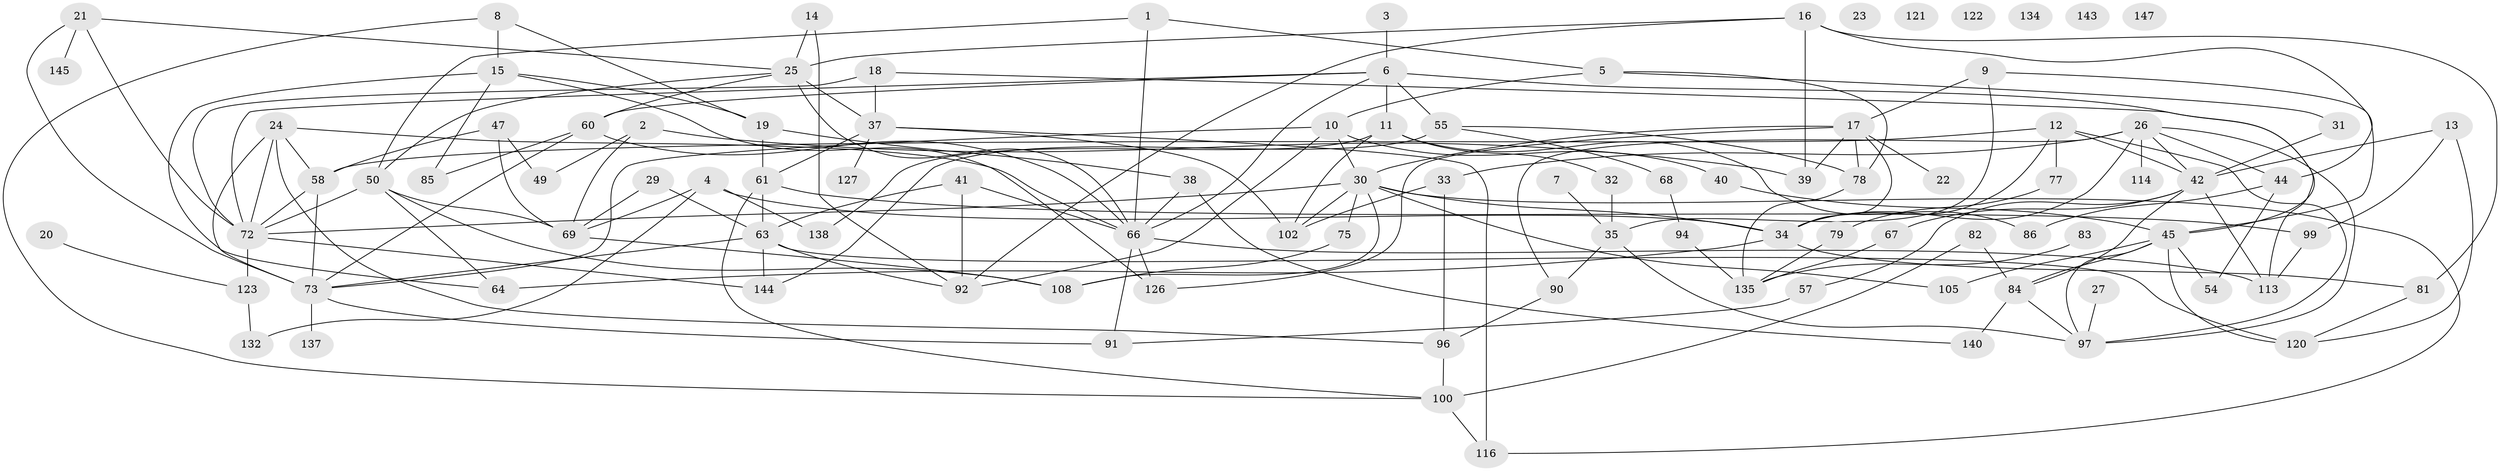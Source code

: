 // original degree distribution, {3: 0.22448979591836735, 1: 0.09523809523809523, 2: 0.2653061224489796, 4: 0.19727891156462585, 7: 0.02040816326530612, 5: 0.10884353741496598, 0: 0.04081632653061224, 6: 0.04081632653061224, 8: 0.006802721088435374}
// Generated by graph-tools (version 1.1) at 2025/41/03/06/25 10:41:20]
// undirected, 99 vertices, 174 edges
graph export_dot {
graph [start="1"]
  node [color=gray90,style=filled];
  1;
  2 [super="+76"];
  3;
  4 [super="+28"];
  5;
  6 [super="+46"];
  7;
  8;
  9;
  10 [super="+51"];
  11 [super="+119"];
  12 [super="+80"];
  13 [super="+43"];
  14 [super="+110"];
  15 [super="+36"];
  16 [super="+111"];
  17 [super="+87"];
  18 [super="+98"];
  19;
  20;
  21 [super="+109"];
  22;
  23;
  24 [super="+48"];
  25 [super="+53"];
  26 [super="+139"];
  27;
  29;
  30 [super="+101"];
  31;
  32;
  33 [super="+59"];
  34 [super="+112"];
  35 [super="+146"];
  37 [super="+56"];
  38 [super="+128"];
  39 [super="+103"];
  40 [super="+93"];
  41;
  42 [super="+62"];
  44 [super="+117"];
  45 [super="+70"];
  47 [super="+88"];
  49 [super="+65"];
  50 [super="+52"];
  54;
  55 [super="+131"];
  57;
  58 [super="+115"];
  60 [super="+130"];
  61 [super="+71"];
  63 [super="+74"];
  64;
  66 [super="+133"];
  67;
  68;
  69;
  72 [super="+95"];
  73 [super="+125"];
  75;
  77;
  78 [super="+141"];
  79;
  81;
  82;
  83;
  84 [super="+89"];
  85 [super="+106"];
  86;
  90 [super="+107"];
  91;
  92 [super="+129"];
  94;
  96;
  97 [super="+118"];
  99;
  100 [super="+124"];
  102 [super="+104"];
  105;
  108;
  113;
  114;
  116;
  120 [super="+136"];
  121;
  122;
  123;
  126;
  127;
  132;
  134;
  135 [super="+142"];
  137;
  138;
  140;
  143;
  144;
  145;
  147;
  1 -- 5;
  1 -- 50;
  1 -- 66;
  2 -- 49;
  2 -- 69;
  2 -- 39;
  3 -- 6;
  4 -- 138;
  4 -- 132;
  4 -- 34;
  4 -- 69;
  5 -- 31;
  5 -- 10;
  5 -- 78;
  6 -- 11;
  6 -- 55 [weight=2];
  6 -- 66;
  6 -- 60;
  6 -- 45;
  6 -- 72;
  7 -- 35;
  8 -- 19;
  8 -- 100;
  8 -- 15;
  9 -- 17;
  9 -- 35;
  9 -- 45;
  10 -- 40;
  10 -- 73;
  10 -- 30;
  10 -- 92;
  11 -- 102;
  11 -- 32;
  11 -- 138;
  11 -- 86;
  12 -- 42;
  12 -- 58;
  12 -- 97;
  12 -- 34;
  12 -- 77;
  13 -- 42;
  13 -- 120;
  13 -- 99;
  14 -- 92;
  14 -- 25;
  15 -- 19;
  15 -- 64;
  15 -- 126;
  15 -- 85;
  16 -- 39;
  16 -- 81;
  16 -- 44;
  16 -- 25;
  16 -- 92;
  17 -- 22;
  17 -- 34 [weight=2];
  17 -- 39;
  17 -- 126;
  17 -- 78;
  17 -- 30;
  18 -- 113;
  18 -- 37;
  18 -- 72;
  19 -- 61;
  19 -- 38;
  20 -- 123;
  21 -- 25;
  21 -- 73;
  21 -- 145;
  21 -- 72;
  24 -- 73;
  24 -- 96;
  24 -- 66;
  24 -- 58;
  24 -- 72;
  25 -- 60;
  25 -- 50;
  25 -- 66;
  25 -- 37;
  26 -- 34;
  26 -- 44;
  26 -- 114;
  26 -- 42;
  26 -- 33;
  26 -- 90;
  26 -- 97;
  27 -- 97;
  29 -- 69;
  29 -- 63;
  30 -- 105;
  30 -- 108;
  30 -- 116;
  30 -- 75;
  30 -- 34;
  30 -- 102;
  30 -- 72;
  31 -- 42;
  32 -- 35;
  33 -- 96;
  33 -- 102;
  34 -- 64;
  34 -- 81;
  35 -- 97;
  35 -- 90;
  37 -- 127;
  37 -- 61;
  37 -- 116;
  37 -- 102;
  38 -- 66;
  38 -- 140;
  40 -- 45;
  41 -- 66;
  41 -- 63;
  41 -- 92;
  42 -- 57;
  42 -- 84;
  42 -- 113;
  42 -- 67;
  44 -- 86;
  44 -- 54;
  45 -- 120;
  45 -- 97;
  45 -- 105;
  45 -- 54;
  45 -- 84;
  47 -- 49;
  47 -- 58;
  47 -- 69;
  50 -- 64;
  50 -- 72 [weight=2];
  50 -- 69;
  50 -- 108;
  55 -- 144;
  55 -- 68;
  55 -- 78;
  57 -- 91;
  58 -- 73;
  58 -- 72;
  60 -- 73;
  60 -- 85;
  60 -- 66;
  61 -- 99;
  61 -- 100;
  61 -- 63;
  63 -- 73;
  63 -- 144;
  63 -- 120;
  63 -- 92;
  66 -- 113;
  66 -- 91;
  66 -- 126;
  67 -- 135;
  68 -- 94;
  69 -- 108;
  72 -- 123;
  72 -- 144;
  73 -- 91;
  73 -- 137;
  75 -- 108;
  77 -- 79;
  78 -- 135 [weight=2];
  79 -- 135;
  81 -- 120;
  82 -- 84;
  82 -- 100;
  83 -- 135;
  84 -- 140;
  84 -- 97;
  90 -- 96;
  94 -- 135;
  96 -- 100;
  99 -- 113;
  100 -- 116;
  123 -- 132;
}

